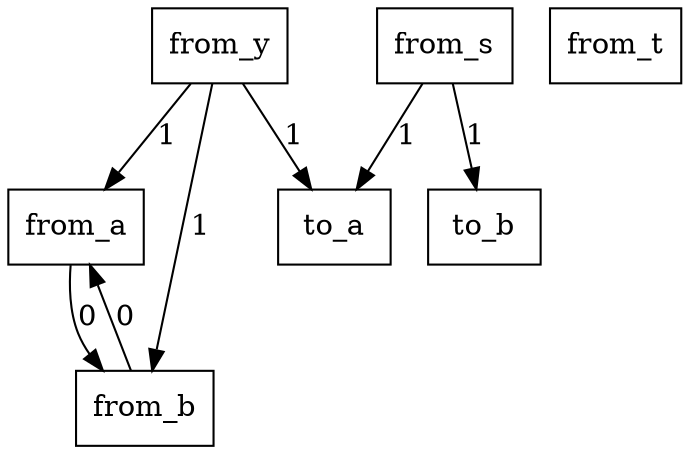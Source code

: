 digraph {
    graph [rankdir=TB
          ,bgcolor=transparent];
    node [shape=box
         ,fillcolor=white
         ,style=filled];
    0 [label=<from_a>];
    1 [label=<from_b>];
    2 [label=<from_t>];
    3 [label=<from_s>];
    4 [label=<from_y>];
    5 [label=<to_a>];
    6 [label=<to_b>];
    0 -> 1 [label=0];
    1 -> 0 [label=0];
    3 -> 5 [label=1];
    3 -> 6 [label=1];
    4 -> 0 [label=1];
    4 -> 1 [label=1];
    4 -> 5 [label=1];
}